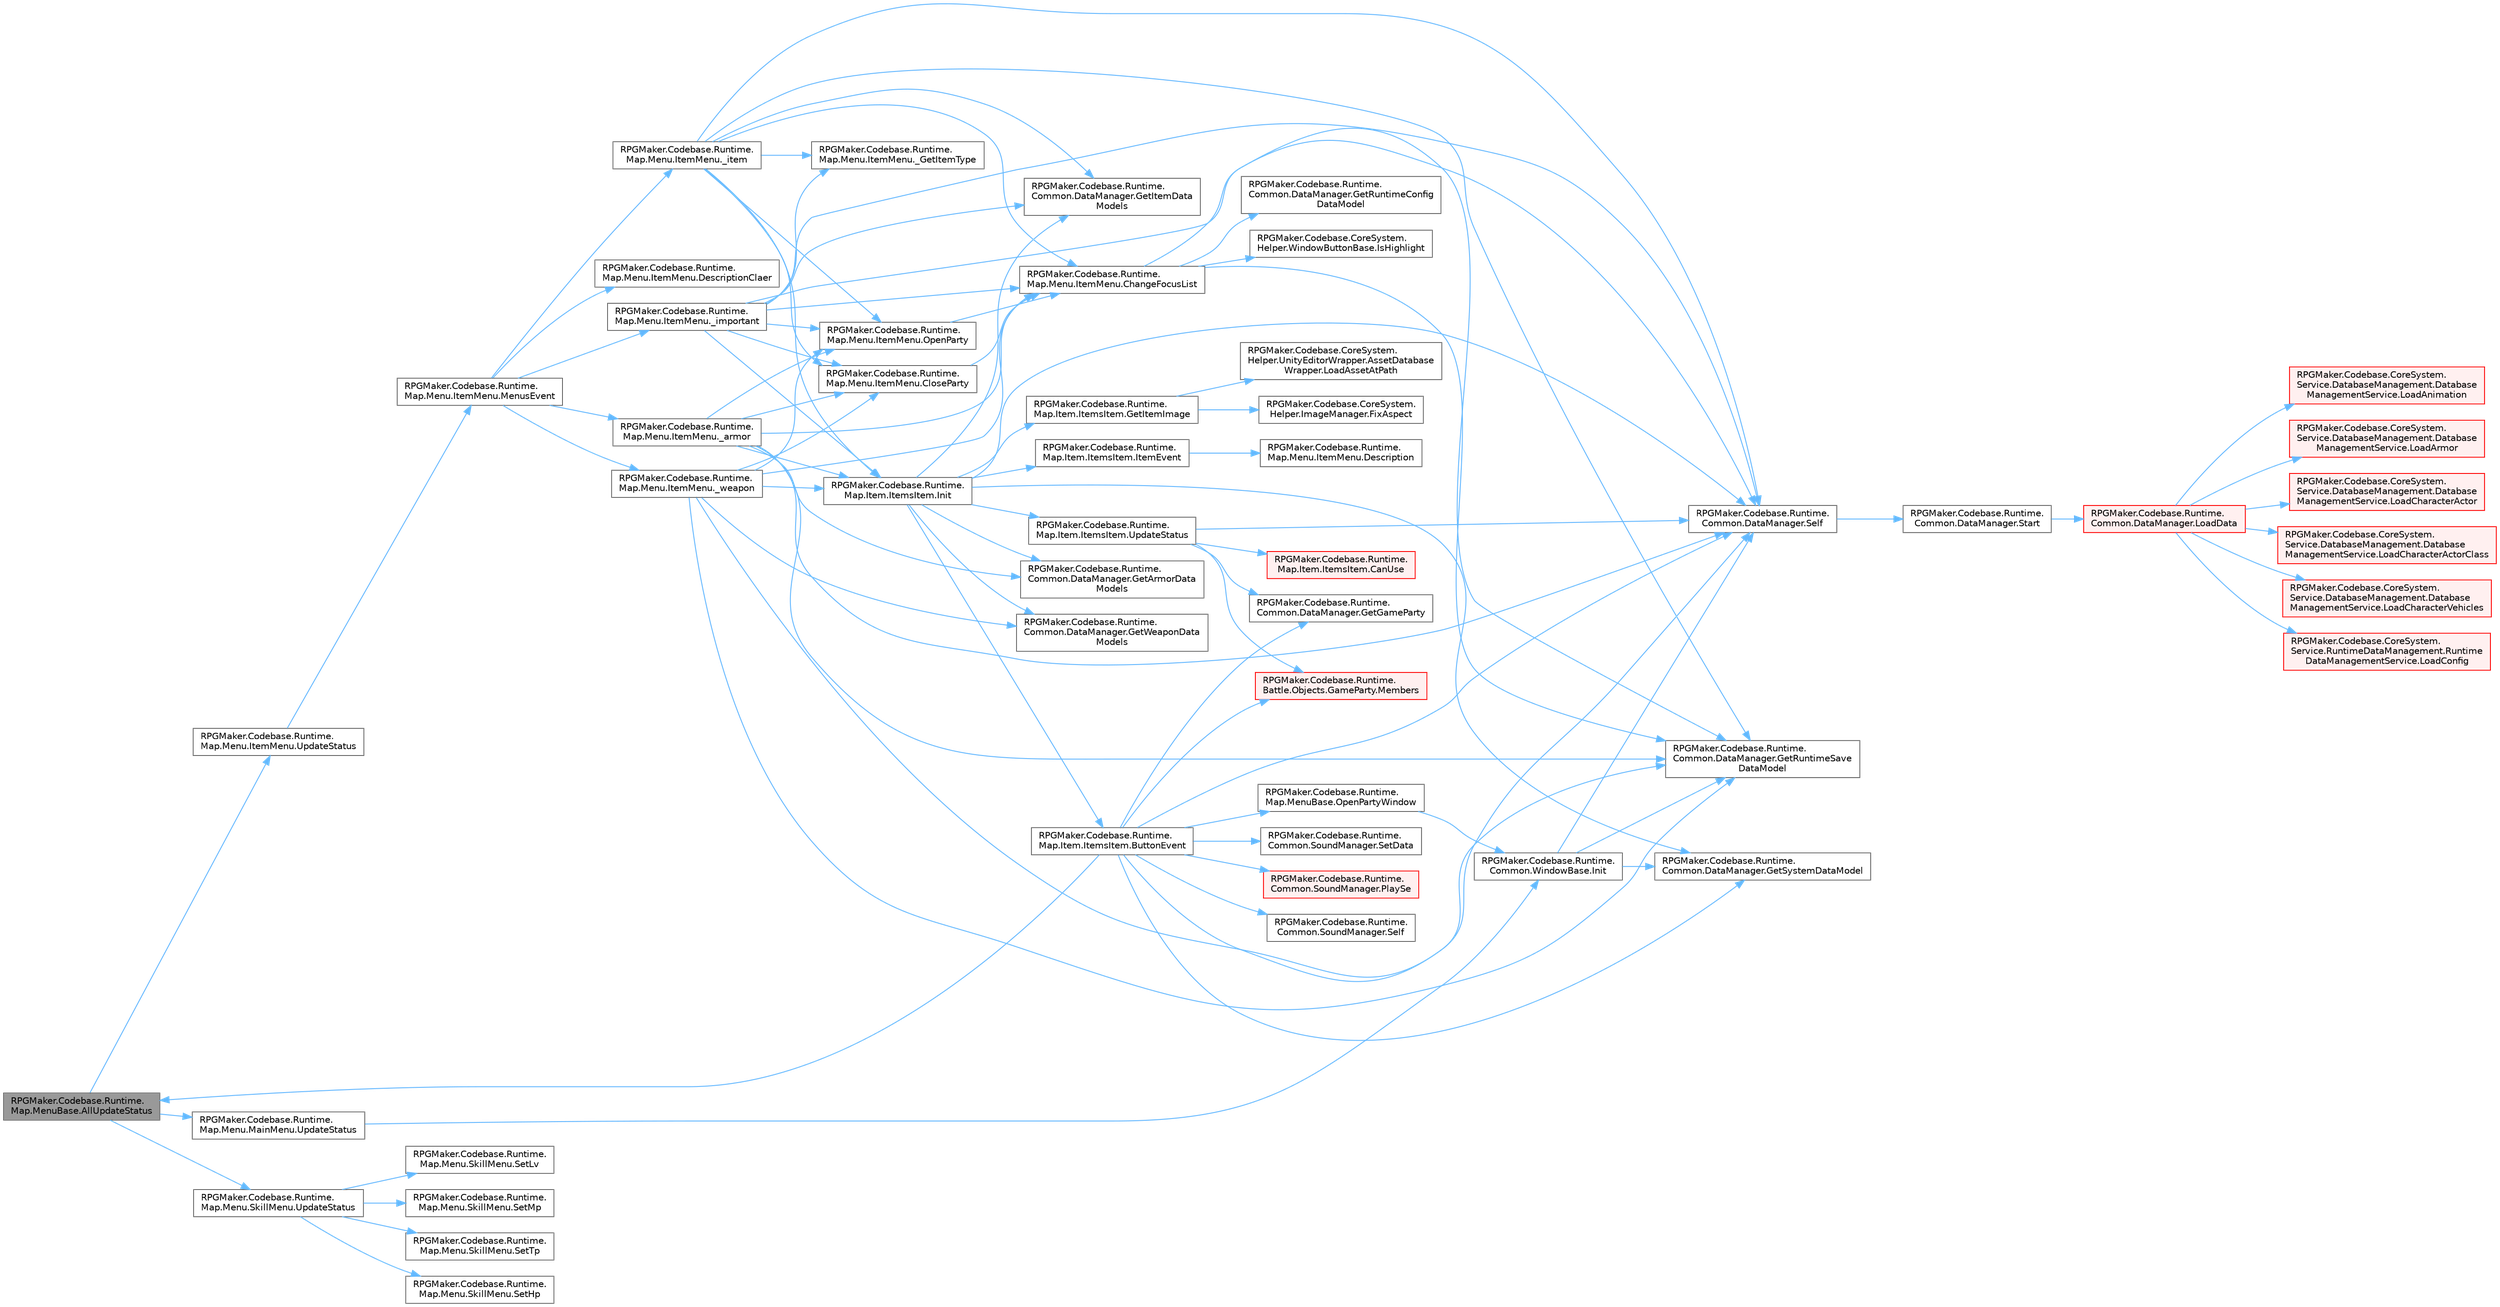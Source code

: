 digraph "RPGMaker.Codebase.Runtime.Map.MenuBase.AllUpdateStatus"
{
 // LATEX_PDF_SIZE
  bgcolor="transparent";
  edge [fontname=Helvetica,fontsize=10,labelfontname=Helvetica,labelfontsize=10];
  node [fontname=Helvetica,fontsize=10,shape=box,height=0.2,width=0.4];
  rankdir="LR";
  Node1 [id="Node000001",label="RPGMaker.Codebase.Runtime.\lMap.MenuBase.AllUpdateStatus",height=0.2,width=0.4,color="gray40", fillcolor="grey60", style="filled", fontcolor="black",tooltip="😁 各メニューのステータス表示を更新する"];
  Node1 -> Node2 [id="edge1_Node000001_Node000002",color="steelblue1",style="solid",tooltip=" "];
  Node2 [id="Node000002",label="RPGMaker.Codebase.Runtime.\lMap.Menu.ItemMenu.UpdateStatus",height=0.2,width=0.4,color="grey40", fillcolor="white", style="filled",URL="$d3/d77/class_r_p_g_maker_1_1_codebase_1_1_runtime_1_1_map_1_1_menu_1_1_item_menu.html#af7c0629ec51c71f78b3b40f46ec527ad",tooltip="😁 表示更新"];
  Node2 -> Node3 [id="edge2_Node000002_Node000003",color="steelblue1",style="solid",tooltip=" "];
  Node3 [id="Node000003",label="RPGMaker.Codebase.Runtime.\lMap.Menu.ItemMenu.MenusEvent",height=0.2,width=0.4,color="grey40", fillcolor="white", style="filled",URL="$d3/d77/class_r_p_g_maker_1_1_codebase_1_1_runtime_1_1_map_1_1_menu_1_1_item_menu.html#a45d1a5b4c5238aa36cba4715e316823b",tooltip="😁 上の項目による表示切替"];
  Node3 -> Node4 [id="edge3_Node000003_Node000004",color="steelblue1",style="solid",tooltip=" "];
  Node4 [id="Node000004",label="RPGMaker.Codebase.Runtime.\lMap.Menu.ItemMenu._armor",height=0.2,width=0.4,color="grey40", fillcolor="white", style="filled",URL="$d3/d77/class_r_p_g_maker_1_1_codebase_1_1_runtime_1_1_map_1_1_menu_1_1_item_menu.html#aff238633028df440abfb1a991b86e6f2",tooltip="😁 防具表示"];
  Node4 -> Node5 [id="edge4_Node000004_Node000005",color="steelblue1",style="solid",tooltip=" "];
  Node5 [id="Node000005",label="RPGMaker.Codebase.Runtime.\lMap.Menu.ItemMenu.ChangeFocusList",height=0.2,width=0.4,color="grey40", fillcolor="white", style="filled",URL="$d3/d77/class_r_p_g_maker_1_1_codebase_1_1_runtime_1_1_map_1_1_menu_1_1_item_menu.html#ac8655015612da82d2b9007fef2fa5586",tooltip="😁 リストのフォーカス位置を変更する"];
  Node5 -> Node6 [id="edge5_Node000005_Node000006",color="steelblue1",style="solid",tooltip=" "];
  Node6 [id="Node000006",label="RPGMaker.Codebase.Runtime.\lCommon.DataManager.GetRuntimeConfig\lDataModel",height=0.2,width=0.4,color="grey40", fillcolor="white", style="filled",URL="$d5/d08/class_r_p_g_maker_1_1_codebase_1_1_runtime_1_1_common_1_1_data_manager.html#a0a2ffc641c2e2cb5de6540b100272aa5",tooltip="😁 実行時設定データ・モデル取得"];
  Node5 -> Node7 [id="edge6_Node000005_Node000007",color="steelblue1",style="solid",tooltip=" "];
  Node7 [id="Node000007",label="RPGMaker.Codebase.Runtime.\lCommon.DataManager.GetRuntimeSave\lDataModel",height=0.2,width=0.4,color="grey40", fillcolor="white", style="filled",URL="$d5/d08/class_r_p_g_maker_1_1_codebase_1_1_runtime_1_1_common_1_1_data_manager.html#aa008ccb1bfddc97c2c6618cfe1fe9ab9",tooltip="😁 実行時保存データ・モデル取得"];
  Node5 -> Node8 [id="edge7_Node000005_Node000008",color="steelblue1",style="solid",tooltip=" "];
  Node8 [id="Node000008",label="RPGMaker.Codebase.CoreSystem.\lHelper.WindowButtonBase.IsHighlight",height=0.2,width=0.4,color="grey40", fillcolor="white", style="filled",URL="$d1/d38/class_r_p_g_maker_1_1_codebase_1_1_core_system_1_1_helper_1_1_window_button_base.html#a11adcf44812f4a23c10330ba5785b82c",tooltip="😁 現在このボタンがハイライト状態か？"];
  Node5 -> Node9 [id="edge8_Node000005_Node000009",color="steelblue1",style="solid",tooltip=" "];
  Node9 [id="Node000009",label="RPGMaker.Codebase.Runtime.\lCommon.DataManager.Self",height=0.2,width=0.4,color="grey40", fillcolor="white", style="filled",URL="$d5/d08/class_r_p_g_maker_1_1_codebase_1_1_runtime_1_1_common_1_1_data_manager.html#a8f0a40fd71fe0a873d1905e106299934",tooltip="😁 自身"];
  Node9 -> Node10 [id="edge9_Node000009_Node000010",color="steelblue1",style="solid",tooltip=" "];
  Node10 [id="Node000010",label="RPGMaker.Codebase.Runtime.\lCommon.DataManager.Start",height=0.2,width=0.4,color="grey40", fillcolor="white", style="filled",URL="$d5/d08/class_r_p_g_maker_1_1_codebase_1_1_runtime_1_1_common_1_1_data_manager.html#ace8f5b29b336a071e6383ecdbe0f85c5",tooltip="😁 開始"];
  Node10 -> Node11 [id="edge10_Node000010_Node000011",color="steelblue1",style="solid",tooltip=" "];
  Node11 [id="Node000011",label="RPGMaker.Codebase.Runtime.\lCommon.DataManager.LoadData",height=0.2,width=0.4,color="red", fillcolor="#FFF0F0", style="filled",URL="$d5/d08/class_r_p_g_maker_1_1_codebase_1_1_runtime_1_1_common_1_1_data_manager.html#a42e1175b0a1dc3a225503e007043dc86",tooltip="😁 データ読込"];
  Node11 -> Node12 [id="edge11_Node000011_Node000012",color="steelblue1",style="solid",tooltip=" "];
  Node12 [id="Node000012",label="RPGMaker.Codebase.CoreSystem.\lService.DatabaseManagement.Database\lManagementService.LoadAnimation",height=0.2,width=0.4,color="red", fillcolor="#FFF0F0", style="filled",URL="$db/db0/class_r_p_g_maker_1_1_codebase_1_1_core_system_1_1_service_1_1_database_management_1_1_database_management_service.html#a24090092bb5f0e3f1a7f6d136a10cd22",tooltip="😁 アニメーション読込"];
  Node11 -> Node14 [id="edge12_Node000011_Node000014",color="steelblue1",style="solid",tooltip=" "];
  Node14 [id="Node000014",label="RPGMaker.Codebase.CoreSystem.\lService.DatabaseManagement.Database\lManagementService.LoadArmor",height=0.2,width=0.4,color="red", fillcolor="#FFF0F0", style="filled",URL="$db/db0/class_r_p_g_maker_1_1_codebase_1_1_core_system_1_1_service_1_1_database_management_1_1_database_management_service.html#aa2e210bbbaf85d6ed1f74aa1170b786a",tooltip="😁 防具読込"];
  Node11 -> Node16 [id="edge13_Node000011_Node000016",color="steelblue1",style="solid",tooltip=" "];
  Node16 [id="Node000016",label="RPGMaker.Codebase.CoreSystem.\lService.DatabaseManagement.Database\lManagementService.LoadCharacterActor",height=0.2,width=0.4,color="red", fillcolor="#FFF0F0", style="filled",URL="$db/db0/class_r_p_g_maker_1_1_codebase_1_1_core_system_1_1_service_1_1_database_management_1_1_database_management_service.html#afa56ff9a916ba5265719f6be7f2330e2",tooltip="😁 キャラクター・アクター読込"];
  Node11 -> Node18 [id="edge14_Node000011_Node000018",color="steelblue1",style="solid",tooltip=" "];
  Node18 [id="Node000018",label="RPGMaker.Codebase.CoreSystem.\lService.DatabaseManagement.Database\lManagementService.LoadCharacterActorClass",height=0.2,width=0.4,color="red", fillcolor="#FFF0F0", style="filled",URL="$db/db0/class_r_p_g_maker_1_1_codebase_1_1_core_system_1_1_service_1_1_database_management_1_1_database_management_service.html#a83d7b02d93737cf99a9e1b670f8fe4ea",tooltip="😁 キャラクター・アクター・クラス読込"];
  Node11 -> Node20 [id="edge15_Node000011_Node000020",color="steelblue1",style="solid",tooltip=" "];
  Node20 [id="Node000020",label="RPGMaker.Codebase.CoreSystem.\lService.DatabaseManagement.Database\lManagementService.LoadCharacterVehicles",height=0.2,width=0.4,color="red", fillcolor="#FFF0F0", style="filled",URL="$db/db0/class_r_p_g_maker_1_1_codebase_1_1_core_system_1_1_service_1_1_database_management_1_1_database_management_service.html#a0b003a876f01ec9a754241a3df3836fc",tooltip="😁 キャラクターの乗り物読込"];
  Node11 -> Node22 [id="edge16_Node000011_Node000022",color="steelblue1",style="solid",tooltip=" "];
  Node22 [id="Node000022",label="RPGMaker.Codebase.CoreSystem.\lService.RuntimeDataManagement.Runtime\lDataManagementService.LoadConfig",height=0.2,width=0.4,color="red", fillcolor="#FFF0F0", style="filled",URL="$db/d7b/class_r_p_g_maker_1_1_codebase_1_1_core_system_1_1_service_1_1_runtime_data_management_1_1_runtime_data_management_service.html#a5d406eddf4f7129bc0a84639c9bffcbd",tooltip="😁 設定読込"];
  Node4 -> Node47 [id="edge17_Node000004_Node000047",color="steelblue1",style="solid",tooltip=" "];
  Node47 [id="Node000047",label="RPGMaker.Codebase.Runtime.\lMap.Menu.ItemMenu.CloseParty",height=0.2,width=0.4,color="grey40", fillcolor="white", style="filled",URL="$d3/d77/class_r_p_g_maker_1_1_codebase_1_1_runtime_1_1_map_1_1_menu_1_1_item_menu.html#aea00bd71f02ec438b9418ee03a566256",tooltip="😁 パーティメンバーの選択画面終了"];
  Node47 -> Node5 [id="edge18_Node000047_Node000005",color="steelblue1",style="solid",tooltip=" "];
  Node4 -> Node48 [id="edge19_Node000004_Node000048",color="steelblue1",style="solid",tooltip=" "];
  Node48 [id="Node000048",label="RPGMaker.Codebase.Runtime.\lCommon.DataManager.GetArmorData\lModels",height=0.2,width=0.4,color="grey40", fillcolor="white", style="filled",URL="$d5/d08/class_r_p_g_maker_1_1_codebase_1_1_runtime_1_1_common_1_1_data_manager.html#aa9d510f6472a19292995b1524f1efe45",tooltip="😁 防具データ・モデル取得"];
  Node4 -> Node7 [id="edge20_Node000004_Node000007",color="steelblue1",style="solid",tooltip=" "];
  Node4 -> Node49 [id="edge21_Node000004_Node000049",color="steelblue1",style="solid",tooltip=" "];
  Node49 [id="Node000049",label="RPGMaker.Codebase.Runtime.\lMap.Item.ItemsItem.Init",height=0.2,width=0.4,color="grey40", fillcolor="white", style="filled",URL="$d5/d49/class_r_p_g_maker_1_1_codebase_1_1_runtime_1_1_map_1_1_item_1_1_items_item.html#a9987705b080bb5b2c1152a97ecdda293",tooltip="初期化処理"];
  Node49 -> Node50 [id="edge22_Node000049_Node000050",color="steelblue1",style="solid",tooltip=" "];
  Node50 [id="Node000050",label="RPGMaker.Codebase.Runtime.\lMap.Item.ItemsItem.ButtonEvent",height=0.2,width=0.4,color="grey40", fillcolor="white", style="filled",URL="$d5/d49/class_r_p_g_maker_1_1_codebase_1_1_runtime_1_1_map_1_1_item_1_1_items_item.html#a57804f17a06a69a3b5487c58a9e02816",tooltip="アイテムを使用する"];
  Node50 -> Node1 [id="edge23_Node000050_Node000001",color="steelblue1",style="solid",tooltip=" "];
  Node50 -> Node51 [id="edge24_Node000050_Node000051",color="steelblue1",style="solid",tooltip=" "];
  Node51 [id="Node000051",label="RPGMaker.Codebase.Runtime.\lCommon.DataManager.GetGameParty",height=0.2,width=0.4,color="grey40", fillcolor="white", style="filled",URL="$d5/d08/class_r_p_g_maker_1_1_codebase_1_1_runtime_1_1_common_1_1_data_manager.html#a51ad2669c15aba611fa704eb84001f8c",tooltip="😁 パーティー取得"];
  Node50 -> Node7 [id="edge25_Node000050_Node000007",color="steelblue1",style="solid",tooltip=" "];
  Node50 -> Node52 [id="edge26_Node000050_Node000052",color="steelblue1",style="solid",tooltip=" "];
  Node52 [id="Node000052",label="RPGMaker.Codebase.Runtime.\lCommon.DataManager.GetSystemDataModel",height=0.2,width=0.4,color="grey40", fillcolor="white", style="filled",URL="$d5/d08/class_r_p_g_maker_1_1_codebase_1_1_runtime_1_1_common_1_1_data_manager.html#acdc0251471c3db50b36db22a1f9b9d83",tooltip="😁 システム・データ・モデル取得"];
  Node50 -> Node53 [id="edge27_Node000050_Node000053",color="steelblue1",style="solid",tooltip=" "];
  Node53 [id="Node000053",label="RPGMaker.Codebase.Runtime.\lBattle.Objects.GameParty.Members",height=0.2,width=0.4,color="red", fillcolor="#FFF0F0", style="filled",URL="$d7/db3/class_r_p_g_maker_1_1_codebase_1_1_runtime_1_1_battle_1_1_objects_1_1_game_party.html#ae6820419564b17670564aad1bf41ff29",tooltip="😁 戦闘中のバトラー生死問わず全て配列で返す"];
  Node50 -> Node58 [id="edge28_Node000050_Node000058",color="steelblue1",style="solid",tooltip=" "];
  Node58 [id="Node000058",label="RPGMaker.Codebase.Runtime.\lMap.MenuBase.OpenPartyWindow",height=0.2,width=0.4,color="grey40", fillcolor="white", style="filled",URL="$d4/d87/class_r_p_g_maker_1_1_codebase_1_1_runtime_1_1_map_1_1_menu_base.html#a53e6d7dcb7044fe9e5e2c3c778704eb5",tooltip="😁 パーティメンバー選択Windowを表示する"];
  Node58 -> Node59 [id="edge29_Node000058_Node000059",color="steelblue1",style="solid",tooltip=" "];
  Node59 [id="Node000059",label="RPGMaker.Codebase.Runtime.\lCommon.WindowBase.Init",height=0.2,width=0.4,color="grey40", fillcolor="white", style="filled",URL="$d4/d52/class_r_p_g_maker_1_1_codebase_1_1_runtime_1_1_common_1_1_window_base.html#a8fa566df21c304a9028269d880911028",tooltip="😁 初期化"];
  Node59 -> Node7 [id="edge30_Node000059_Node000007",color="steelblue1",style="solid",tooltip=" "];
  Node59 -> Node52 [id="edge31_Node000059_Node000052",color="steelblue1",style="solid",tooltip=" "];
  Node59 -> Node9 [id="edge32_Node000059_Node000009",color="steelblue1",style="solid",tooltip=" "];
  Node50 -> Node60 [id="edge33_Node000050_Node000060",color="steelblue1",style="solid",tooltip=" "];
  Node60 [id="Node000060",label="RPGMaker.Codebase.Runtime.\lCommon.SoundManager.PlaySe",height=0.2,width=0.4,color="red", fillcolor="#FFF0F0", style="filled",URL="$dc/d92/class_r_p_g_maker_1_1_codebase_1_1_runtime_1_1_common_1_1_sound_manager.html#ac7b8d39ef1c764cd1c8ce2931d7dfd11",tooltip="😁 効果音再生"];
  Node50 -> Node9 [id="edge34_Node000050_Node000009",color="steelblue1",style="solid",tooltip=" "];
  Node50 -> Node68 [id="edge35_Node000050_Node000068",color="steelblue1",style="solid",tooltip=" "];
  Node68 [id="Node000068",label="RPGMaker.Codebase.Runtime.\lCommon.SoundManager.Self",height=0.2,width=0.4,color="grey40", fillcolor="white", style="filled",URL="$dc/d92/class_r_p_g_maker_1_1_codebase_1_1_runtime_1_1_common_1_1_sound_manager.html#aca0898033e6c728c94d26ad955dc4968",tooltip="😁 自身"];
  Node50 -> Node69 [id="edge36_Node000050_Node000069",color="steelblue1",style="solid",tooltip=" "];
  Node69 [id="Node000069",label="RPGMaker.Codebase.Runtime.\lCommon.SoundManager.SetData",height=0.2,width=0.4,color="grey40", fillcolor="white", style="filled",URL="$dc/d92/class_r_p_g_maker_1_1_codebase_1_1_runtime_1_1_common_1_1_sound_manager.html#a0618a93ba58b7dbf31684f62cf69a8dd",tooltip="😁 データ設定"];
  Node49 -> Node48 [id="edge37_Node000049_Node000048",color="steelblue1",style="solid",tooltip=" "];
  Node49 -> Node70 [id="edge38_Node000049_Node000070",color="steelblue1",style="solid",tooltip=" "];
  Node70 [id="Node000070",label="RPGMaker.Codebase.Runtime.\lCommon.DataManager.GetItemData\lModels",height=0.2,width=0.4,color="grey40", fillcolor="white", style="filled",URL="$d5/d08/class_r_p_g_maker_1_1_codebase_1_1_runtime_1_1_common_1_1_data_manager.html#a0431d94e6c2c0d3d476497574c474823",tooltip="😁 アイテム・データ・モデル取得"];
  Node49 -> Node71 [id="edge39_Node000049_Node000071",color="steelblue1",style="solid",tooltip=" "];
  Node71 [id="Node000071",label="RPGMaker.Codebase.Runtime.\lMap.Item.ItemsItem.GetItemImage",height=0.2,width=0.4,color="grey40", fillcolor="white", style="filled",URL="$d5/d49/class_r_p_g_maker_1_1_codebase_1_1_runtime_1_1_map_1_1_item_1_1_items_item.html#a910355557a3d87bfa80179c0fb6fdda2",tooltip="アイテム画像取得"];
  Node71 -> Node72 [id="edge40_Node000071_Node000072",color="steelblue1",style="solid",tooltip=" "];
  Node72 [id="Node000072",label="RPGMaker.Codebase.CoreSystem.\lHelper.ImageManager.FixAspect",height=0.2,width=0.4,color="grey40", fillcolor="white", style="filled",URL="$d3/db5/class_r_p_g_maker_1_1_codebase_1_1_core_system_1_1_helper_1_1_image_manager.html#a003fb844b9eb2accac5dbc0d219d38da",tooltip="😁 アスペクト固定"];
  Node71 -> Node65 [id="edge41_Node000071_Node000065",color="steelblue1",style="solid",tooltip=" "];
  Node65 [id="Node000065",label="RPGMaker.Codebase.CoreSystem.\lHelper.UnityEditorWrapper.AssetDatabase\lWrapper.LoadAssetAtPath",height=0.2,width=0.4,color="grey40", fillcolor="white", style="filled",URL="$d9/d20/class_r_p_g_maker_1_1_codebase_1_1_core_system_1_1_helper_1_1_unity_editor_wrapper_1_1_asset_database_wrapper.html#a471f932b0479bad28c9fd1b02f1d5d7a",tooltip="😁 パスで資産読込"];
  Node49 -> Node52 [id="edge42_Node000049_Node000052",color="steelblue1",style="solid",tooltip=" "];
  Node49 -> Node73 [id="edge43_Node000049_Node000073",color="steelblue1",style="solid",tooltip=" "];
  Node73 [id="Node000073",label="RPGMaker.Codebase.Runtime.\lCommon.DataManager.GetWeaponData\lModels",height=0.2,width=0.4,color="grey40", fillcolor="white", style="filled",URL="$d5/d08/class_r_p_g_maker_1_1_codebase_1_1_runtime_1_1_common_1_1_data_manager.html#adcf724c365446d0337a129471314f4bc",tooltip="😁 武器データ・モデル取得"];
  Node49 -> Node74 [id="edge44_Node000049_Node000074",color="steelblue1",style="solid",tooltip=" "];
  Node74 [id="Node000074",label="RPGMaker.Codebase.Runtime.\lMap.Item.ItemsItem.ItemEvent",height=0.2,width=0.4,color="grey40", fillcolor="white", style="filled",URL="$d5/d49/class_r_p_g_maker_1_1_codebase_1_1_runtime_1_1_map_1_1_item_1_1_items_item.html#a450bfbeae224825dc0b6dc71dbc6145c",tooltip="アイテムの説明文表示"];
  Node74 -> Node75 [id="edge45_Node000074_Node000075",color="steelblue1",style="solid",tooltip=" "];
  Node75 [id="Node000075",label="RPGMaker.Codebase.Runtime.\lMap.Menu.ItemMenu.Description",height=0.2,width=0.4,color="grey40", fillcolor="white", style="filled",URL="$d3/d77/class_r_p_g_maker_1_1_codebase_1_1_runtime_1_1_map_1_1_menu_1_1_item_menu.html#a8242113e748f561f23a19cb3bab48eb0",tooltip="😁 説明文表示"];
  Node49 -> Node9 [id="edge46_Node000049_Node000009",color="steelblue1",style="solid",tooltip=" "];
  Node49 -> Node76 [id="edge47_Node000049_Node000076",color="steelblue1",style="solid",tooltip=" "];
  Node76 [id="Node000076",label="RPGMaker.Codebase.Runtime.\lMap.Item.ItemsItem.UpdateStatus",height=0.2,width=0.4,color="grey40", fillcolor="white", style="filled",URL="$d5/d49/class_r_p_g_maker_1_1_codebase_1_1_runtime_1_1_map_1_1_item_1_1_items_item.html#a68cfc452826359b81c2b168f7492c08b",tooltip="アイテムのデータを更新"];
  Node76 -> Node77 [id="edge48_Node000076_Node000077",color="steelblue1",style="solid",tooltip=" "];
  Node77 [id="Node000077",label="RPGMaker.Codebase.Runtime.\lMap.Item.ItemsItem.CanUse",height=0.2,width=0.4,color="red", fillcolor="#FFF0F0", style="filled",URL="$d5/d49/class_r_p_g_maker_1_1_codebase_1_1_runtime_1_1_map_1_1_item_1_1_items_item.html#a2bce6b36916c7d2163bc11289c3e278e",tooltip="使用可能かチェック"];
  Node76 -> Node51 [id="edge49_Node000076_Node000051",color="steelblue1",style="solid",tooltip=" "];
  Node76 -> Node53 [id="edge50_Node000076_Node000053",color="steelblue1",style="solid",tooltip=" "];
  Node76 -> Node9 [id="edge51_Node000076_Node000009",color="steelblue1",style="solid",tooltip=" "];
  Node4 -> Node79 [id="edge52_Node000004_Node000079",color="steelblue1",style="solid",tooltip=" "];
  Node79 [id="Node000079",label="RPGMaker.Codebase.Runtime.\lMap.Menu.ItemMenu.OpenParty",height=0.2,width=0.4,color="grey40", fillcolor="white", style="filled",URL="$d3/d77/class_r_p_g_maker_1_1_codebase_1_1_runtime_1_1_map_1_1_menu_1_1_item_menu.html#a1bb67b173691b0c0528baf33744a9066",tooltip="😁 パーティメンバーの選択画面表示"];
  Node79 -> Node5 [id="edge53_Node000079_Node000005",color="steelblue1",style="solid",tooltip=" "];
  Node4 -> Node9 [id="edge54_Node000004_Node000009",color="steelblue1",style="solid",tooltip=" "];
  Node3 -> Node80 [id="edge55_Node000003_Node000080",color="steelblue1",style="solid",tooltip=" "];
  Node80 [id="Node000080",label="RPGMaker.Codebase.Runtime.\lMap.Menu.ItemMenu._important",height=0.2,width=0.4,color="grey40", fillcolor="white", style="filled",URL="$d3/d77/class_r_p_g_maker_1_1_codebase_1_1_runtime_1_1_map_1_1_menu_1_1_item_menu.html#a04113fc193f89ab83b282536640cae76",tooltip="😁 大事なものの表示"];
  Node80 -> Node81 [id="edge56_Node000080_Node000081",color="steelblue1",style="solid",tooltip=" "];
  Node81 [id="Node000081",label="RPGMaker.Codebase.Runtime.\lMap.Menu.ItemMenu._GetItemType",height=0.2,width=0.4,color="grey40", fillcolor="white", style="filled",URL="$d3/d77/class_r_p_g_maker_1_1_codebase_1_1_runtime_1_1_map_1_1_menu_1_1_item_menu.html#a488316f582c22ceb6e026325d5b55471",tooltip="😁 アイテム種別を返却"];
  Node80 -> Node5 [id="edge57_Node000080_Node000005",color="steelblue1",style="solid",tooltip=" "];
  Node80 -> Node47 [id="edge58_Node000080_Node000047",color="steelblue1",style="solid",tooltip=" "];
  Node80 -> Node70 [id="edge59_Node000080_Node000070",color="steelblue1",style="solid",tooltip=" "];
  Node80 -> Node7 [id="edge60_Node000080_Node000007",color="steelblue1",style="solid",tooltip=" "];
  Node80 -> Node49 [id="edge61_Node000080_Node000049",color="steelblue1",style="solid",tooltip=" "];
  Node80 -> Node79 [id="edge62_Node000080_Node000079",color="steelblue1",style="solid",tooltip=" "];
  Node80 -> Node9 [id="edge63_Node000080_Node000009",color="steelblue1",style="solid",tooltip=" "];
  Node3 -> Node82 [id="edge64_Node000003_Node000082",color="steelblue1",style="solid",tooltip=" "];
  Node82 [id="Node000082",label="RPGMaker.Codebase.Runtime.\lMap.Menu.ItemMenu._item",height=0.2,width=0.4,color="grey40", fillcolor="white", style="filled",URL="$d3/d77/class_r_p_g_maker_1_1_codebase_1_1_runtime_1_1_map_1_1_menu_1_1_item_menu.html#a17b566494770811d68003b4fe0c3ceb0",tooltip="😁 アイテム表示"];
  Node82 -> Node81 [id="edge65_Node000082_Node000081",color="steelblue1",style="solid",tooltip=" "];
  Node82 -> Node5 [id="edge66_Node000082_Node000005",color="steelblue1",style="solid",tooltip=" "];
  Node82 -> Node47 [id="edge67_Node000082_Node000047",color="steelblue1",style="solid",tooltip=" "];
  Node82 -> Node70 [id="edge68_Node000082_Node000070",color="steelblue1",style="solid",tooltip=" "];
  Node82 -> Node7 [id="edge69_Node000082_Node000007",color="steelblue1",style="solid",tooltip=" "];
  Node82 -> Node49 [id="edge70_Node000082_Node000049",color="steelblue1",style="solid",tooltip=" "];
  Node82 -> Node79 [id="edge71_Node000082_Node000079",color="steelblue1",style="solid",tooltip=" "];
  Node82 -> Node9 [id="edge72_Node000082_Node000009",color="steelblue1",style="solid",tooltip=" "];
  Node3 -> Node83 [id="edge73_Node000003_Node000083",color="steelblue1",style="solid",tooltip=" "];
  Node83 [id="Node000083",label="RPGMaker.Codebase.Runtime.\lMap.Menu.ItemMenu._weapon",height=0.2,width=0.4,color="grey40", fillcolor="white", style="filled",URL="$d3/d77/class_r_p_g_maker_1_1_codebase_1_1_runtime_1_1_map_1_1_menu_1_1_item_menu.html#a6fe655baf5a5f0fb7cfd933d5372d87d",tooltip="😁 武器表示"];
  Node83 -> Node5 [id="edge74_Node000083_Node000005",color="steelblue1",style="solid",tooltip=" "];
  Node83 -> Node47 [id="edge75_Node000083_Node000047",color="steelblue1",style="solid",tooltip=" "];
  Node83 -> Node7 [id="edge76_Node000083_Node000007",color="steelblue1",style="solid",tooltip=" "];
  Node83 -> Node73 [id="edge77_Node000083_Node000073",color="steelblue1",style="solid",tooltip=" "];
  Node83 -> Node49 [id="edge78_Node000083_Node000049",color="steelblue1",style="solid",tooltip=" "];
  Node83 -> Node79 [id="edge79_Node000083_Node000079",color="steelblue1",style="solid",tooltip=" "];
  Node83 -> Node9 [id="edge80_Node000083_Node000009",color="steelblue1",style="solid",tooltip=" "];
  Node3 -> Node84 [id="edge81_Node000003_Node000084",color="steelblue1",style="solid",tooltip=" "];
  Node84 [id="Node000084",label="RPGMaker.Codebase.Runtime.\lMap.Menu.ItemMenu.DescriptionClaer",height=0.2,width=0.4,color="grey40", fillcolor="white", style="filled",URL="$d3/d77/class_r_p_g_maker_1_1_codebase_1_1_runtime_1_1_map_1_1_menu_1_1_item_menu.html#a10d48ed3ba3c3da1ee25a01ff11ed0be",tooltip="😁 説明文初期化"];
  Node1 -> Node85 [id="edge82_Node000001_Node000085",color="steelblue1",style="solid",tooltip=" "];
  Node85 [id="Node000085",label="RPGMaker.Codebase.Runtime.\lMap.Menu.MainMenu.UpdateStatus",height=0.2,width=0.4,color="grey40", fillcolor="white", style="filled",URL="$d7/d96/class_r_p_g_maker_1_1_codebase_1_1_runtime_1_1_map_1_1_menu_1_1_main_menu.html#a6cae78af97a831d84a3fd20a469459ba",tooltip="😁 メニュー更新"];
  Node85 -> Node59 [id="edge83_Node000085_Node000059",color="steelblue1",style="solid",tooltip=" "];
  Node1 -> Node86 [id="edge84_Node000001_Node000086",color="steelblue1",style="solid",tooltip=" "];
  Node86 [id="Node000086",label="RPGMaker.Codebase.Runtime.\lMap.Menu.SkillMenu.UpdateStatus",height=0.2,width=0.4,color="grey40", fillcolor="white", style="filled",URL="$db/d40/class_r_p_g_maker_1_1_codebase_1_1_runtime_1_1_map_1_1_menu_1_1_skill_menu.html#af146a7f3fdbe4bfc3d102c06d8a4fb6c",tooltip="😁 ステータス更新"];
  Node86 -> Node87 [id="edge85_Node000086_Node000087",color="steelblue1",style="solid",tooltip=" "];
  Node87 [id="Node000087",label="RPGMaker.Codebase.Runtime.\lMap.Menu.SkillMenu.SetHp",height=0.2,width=0.4,color="grey40", fillcolor="white", style="filled",URL="$db/d40/class_r_p_g_maker_1_1_codebase_1_1_runtime_1_1_map_1_1_menu_1_1_skill_menu.html#acb9f4396107b11fce1b28941c212d49d",tooltip="😁 HP設定"];
  Node86 -> Node88 [id="edge86_Node000086_Node000088",color="steelblue1",style="solid",tooltip=" "];
  Node88 [id="Node000088",label="RPGMaker.Codebase.Runtime.\lMap.Menu.SkillMenu.SetLv",height=0.2,width=0.4,color="grey40", fillcolor="white", style="filled",URL="$db/d40/class_r_p_g_maker_1_1_codebase_1_1_runtime_1_1_map_1_1_menu_1_1_skill_menu.html#a33255cc13c63adbb554f217fb98d7f13",tooltip="😁 レベル設定"];
  Node86 -> Node89 [id="edge87_Node000086_Node000089",color="steelblue1",style="solid",tooltip=" "];
  Node89 [id="Node000089",label="RPGMaker.Codebase.Runtime.\lMap.Menu.SkillMenu.SetMp",height=0.2,width=0.4,color="grey40", fillcolor="white", style="filled",URL="$db/d40/class_r_p_g_maker_1_1_codebase_1_1_runtime_1_1_map_1_1_menu_1_1_skill_menu.html#a237bdaac1e11c343e1d5f788fa4b287c",tooltip="😁 MP設定"];
  Node86 -> Node90 [id="edge88_Node000086_Node000090",color="steelblue1",style="solid",tooltip=" "];
  Node90 [id="Node000090",label="RPGMaker.Codebase.Runtime.\lMap.Menu.SkillMenu.SetTp",height=0.2,width=0.4,color="grey40", fillcolor="white", style="filled",URL="$db/d40/class_r_p_g_maker_1_1_codebase_1_1_runtime_1_1_map_1_1_menu_1_1_skill_menu.html#a3ec6e5ea48c023f610a4a770dfaaf40c",tooltip="😁 TP設定"];
}

